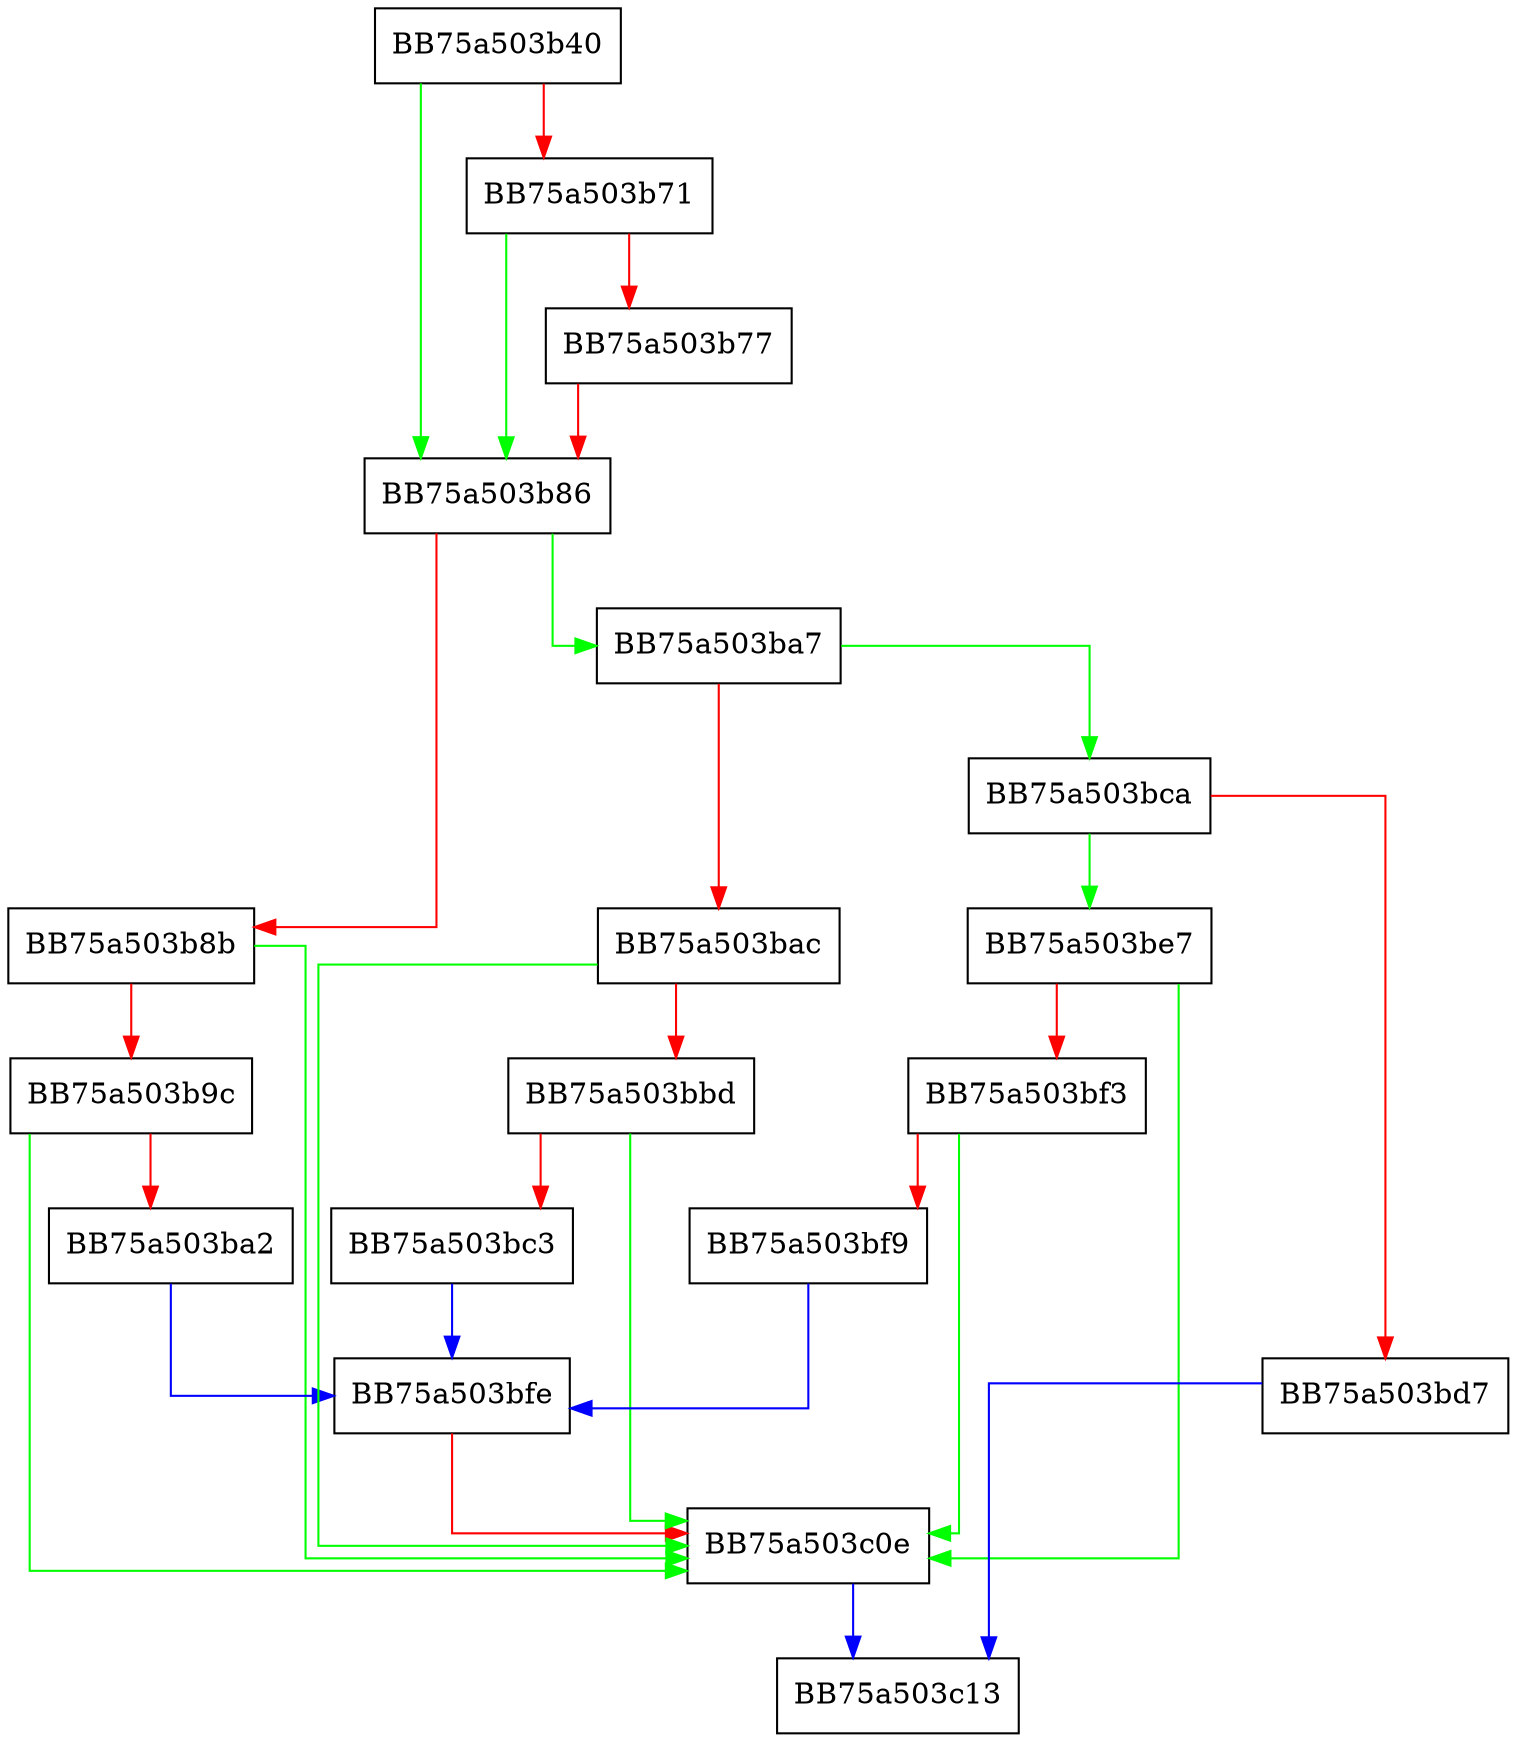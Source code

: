 digraph MpContainerGetNext {
  node [shape="box"];
  graph [splines=ortho];
  BB75a503b40 -> BB75a503b86 [color="green"];
  BB75a503b40 -> BB75a503b71 [color="red"];
  BB75a503b71 -> BB75a503b86 [color="green"];
  BB75a503b71 -> BB75a503b77 [color="red"];
  BB75a503b77 -> BB75a503b86 [color="red"];
  BB75a503b86 -> BB75a503ba7 [color="green"];
  BB75a503b86 -> BB75a503b8b [color="red"];
  BB75a503b8b -> BB75a503c0e [color="green"];
  BB75a503b8b -> BB75a503b9c [color="red"];
  BB75a503b9c -> BB75a503c0e [color="green"];
  BB75a503b9c -> BB75a503ba2 [color="red"];
  BB75a503ba2 -> BB75a503bfe [color="blue"];
  BB75a503ba7 -> BB75a503bca [color="green"];
  BB75a503ba7 -> BB75a503bac [color="red"];
  BB75a503bac -> BB75a503c0e [color="green"];
  BB75a503bac -> BB75a503bbd [color="red"];
  BB75a503bbd -> BB75a503c0e [color="green"];
  BB75a503bbd -> BB75a503bc3 [color="red"];
  BB75a503bc3 -> BB75a503bfe [color="blue"];
  BB75a503bca -> BB75a503be7 [color="green"];
  BB75a503bca -> BB75a503bd7 [color="red"];
  BB75a503bd7 -> BB75a503c13 [color="blue"];
  BB75a503be7 -> BB75a503c0e [color="green"];
  BB75a503be7 -> BB75a503bf3 [color="red"];
  BB75a503bf3 -> BB75a503c0e [color="green"];
  BB75a503bf3 -> BB75a503bf9 [color="red"];
  BB75a503bf9 -> BB75a503bfe [color="blue"];
  BB75a503bfe -> BB75a503c0e [color="red"];
  BB75a503c0e -> BB75a503c13 [color="blue"];
}